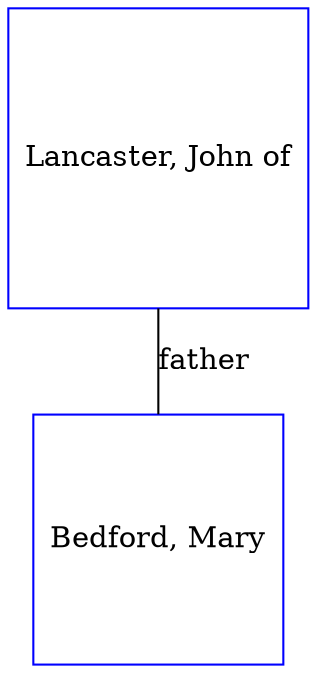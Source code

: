 digraph D {
    edge [dir=none];    node [shape=box];    "024192"   [label="Bedford, Mary", shape=box, regular=1, color="blue"] ;
"020309"   [label="Lancaster, John of", shape=box, regular=1, color="blue"] ;
020309->024192 [label="father",arrowsize=0.0]; 
}
